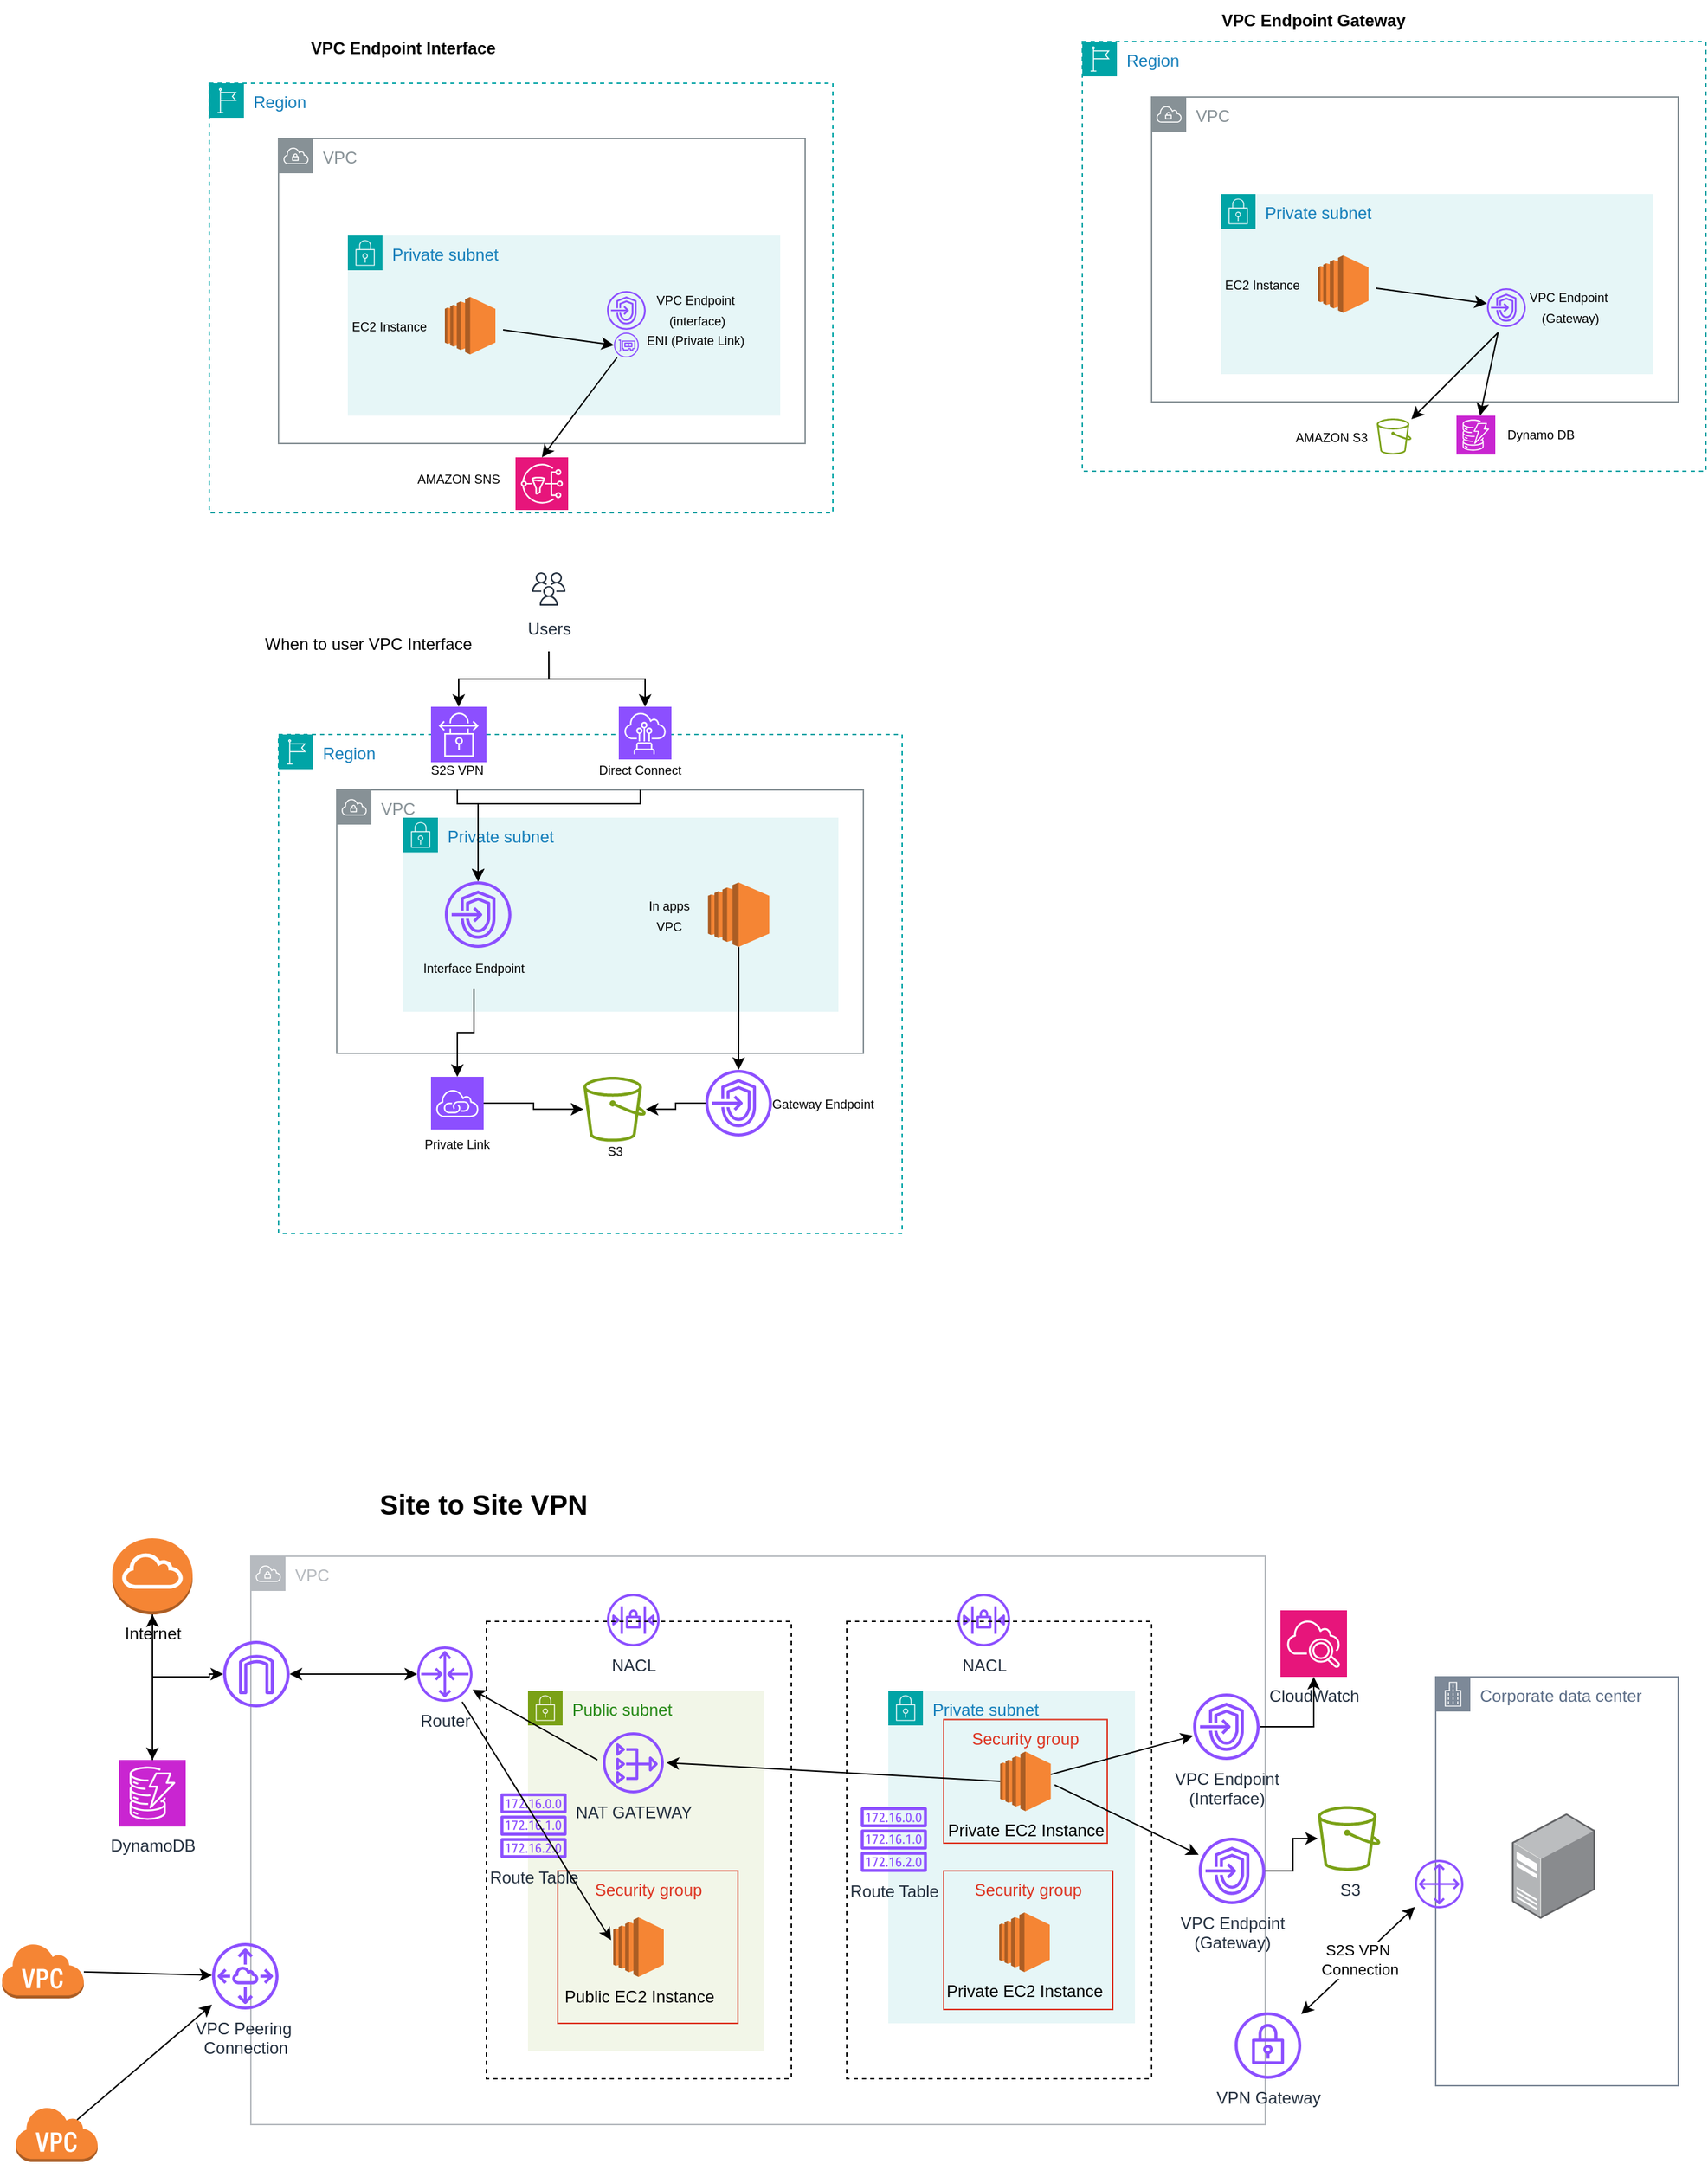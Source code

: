 <mxfile version="24.8.3">
  <diagram name="Page-1" id="_Bc4aUiWKUxn4jvhNkaS">
    <mxGraphModel dx="2585" dy="1045" grid="1" gridSize="10" guides="1" tooltips="1" connect="1" arrows="1" fold="1" page="1" pageScale="1" pageWidth="850" pageHeight="1100" math="0" shadow="0">
      <root>
        <mxCell id="0" />
        <mxCell id="1" parent="0" />
        <mxCell id="IFTInrkQbc1uJJ71i_6O-141" value="VPC" style="sketch=0;outlineConnect=0;gradientColor=none;html=1;whiteSpace=wrap;fontSize=12;fontStyle=0;shape=mxgraph.aws4.group;grIcon=mxgraph.aws4.group_vpc;strokeColor=#B6BABF;fillColor=none;verticalAlign=top;align=left;spacingLeft=30;fontColor=#B6BABF;dashed=0;" vertex="1" parent="1">
          <mxGeometry x="140" y="1163" width="732" height="410" as="geometry" />
        </mxCell>
        <mxCell id="IFTInrkQbc1uJJ71i_6O-1" value="VPC" style="sketch=0;outlineConnect=0;gradientColor=none;html=1;whiteSpace=wrap;fontSize=12;fontStyle=0;shape=mxgraph.aws4.group;grIcon=mxgraph.aws4.group_vpc;strokeColor=#879196;fillColor=none;verticalAlign=top;align=left;spacingLeft=30;fontColor=#879196;dashed=0;" vertex="1" parent="1">
          <mxGeometry x="160" y="140" width="380" height="220" as="geometry" />
        </mxCell>
        <mxCell id="IFTInrkQbc1uJJ71i_6O-2" value="Region" style="points=[[0,0],[0.25,0],[0.5,0],[0.75,0],[1,0],[1,0.25],[1,0.5],[1,0.75],[1,1],[0.75,1],[0.5,1],[0.25,1],[0,1],[0,0.75],[0,0.5],[0,0.25]];outlineConnect=0;gradientColor=none;html=1;whiteSpace=wrap;fontSize=12;fontStyle=0;container=1;pointerEvents=0;collapsible=0;recursiveResize=0;shape=mxgraph.aws4.group;grIcon=mxgraph.aws4.group_region;strokeColor=#00A4A6;fillColor=none;verticalAlign=top;align=left;spacingLeft=30;fontColor=#147EBA;dashed=1;" vertex="1" parent="1">
          <mxGeometry x="110" y="100" width="450" height="310" as="geometry" />
        </mxCell>
        <mxCell id="IFTInrkQbc1uJJ71i_6O-11" value="" style="sketch=0;points=[[0,0,0],[0.25,0,0],[0.5,0,0],[0.75,0,0],[1,0,0],[0,1,0],[0.25,1,0],[0.5,1,0],[0.75,1,0],[1,1,0],[0,0.25,0],[0,0.5,0],[0,0.75,0],[1,0.25,0],[1,0.5,0],[1,0.75,0]];outlineConnect=0;fontColor=#232F3E;fillColor=#E7157B;strokeColor=#ffffff;dashed=0;verticalLabelPosition=bottom;verticalAlign=top;align=center;html=1;fontSize=12;fontStyle=0;aspect=fixed;shape=mxgraph.aws4.resourceIcon;resIcon=mxgraph.aws4.sns;" vertex="1" parent="IFTInrkQbc1uJJ71i_6O-2">
          <mxGeometry x="221" y="270" width="38" height="38" as="geometry" />
        </mxCell>
        <mxCell id="IFTInrkQbc1uJJ71i_6O-15" value="&lt;font style=&quot;font-size: 9px;&quot;&gt;AMAZON SNS&lt;/font&gt;" style="text;html=1;align=center;verticalAlign=middle;whiteSpace=wrap;rounded=0;" vertex="1" parent="IFTInrkQbc1uJJ71i_6O-2">
          <mxGeometry x="139" y="270" width="82" height="30" as="geometry" />
        </mxCell>
        <mxCell id="IFTInrkQbc1uJJ71i_6O-4" value="Private subnet" style="points=[[0,0],[0.25,0],[0.5,0],[0.75,0],[1,0],[1,0.25],[1,0.5],[1,0.75],[1,1],[0.75,1],[0.5,1],[0.25,1],[0,1],[0,0.75],[0,0.5],[0,0.25]];outlineConnect=0;gradientColor=none;html=1;whiteSpace=wrap;fontSize=12;fontStyle=0;container=1;pointerEvents=0;collapsible=0;recursiveResize=0;shape=mxgraph.aws4.group;grIcon=mxgraph.aws4.group_security_group;grStroke=0;strokeColor=#00A4A6;fillColor=#E6F6F7;verticalAlign=top;align=left;spacingLeft=30;fontColor=#147EBA;dashed=0;" vertex="1" parent="1">
          <mxGeometry x="210" y="210" width="312" height="130" as="geometry" />
        </mxCell>
        <mxCell id="IFTInrkQbc1uJJ71i_6O-5" value="" style="outlineConnect=0;dashed=0;verticalLabelPosition=bottom;verticalAlign=top;align=center;html=1;shape=mxgraph.aws3.ec2;fillColor=#F58534;gradientColor=none;" vertex="1" parent="IFTInrkQbc1uJJ71i_6O-4">
          <mxGeometry x="70" y="44.25" width="36.5" height="41.5" as="geometry" />
        </mxCell>
        <mxCell id="IFTInrkQbc1uJJ71i_6O-8" value="&lt;font style=&quot;font-size: 9px;&quot;&gt;ENI (Private Link)&lt;/font&gt;" style="text;html=1;align=center;verticalAlign=middle;whiteSpace=wrap;rounded=0;" vertex="1" parent="IFTInrkQbc1uJJ71i_6O-4">
          <mxGeometry x="210" y="60" width="82" height="30" as="geometry" />
        </mxCell>
        <mxCell id="IFTInrkQbc1uJJ71i_6O-10" value="&lt;font style=&quot;font-size: 9px;&quot;&gt;EC2 Instance&lt;/font&gt;" style="text;html=1;align=center;verticalAlign=middle;whiteSpace=wrap;rounded=0;" vertex="1" parent="IFTInrkQbc1uJJ71i_6O-4">
          <mxGeometry x="-30" y="50" width="120" height="30" as="geometry" />
        </mxCell>
        <mxCell id="IFTInrkQbc1uJJ71i_6O-6" value="" style="sketch=0;outlineConnect=0;fontColor=#232F3E;gradientColor=none;fillColor=#8C4FFF;strokeColor=none;dashed=0;verticalLabelPosition=bottom;verticalAlign=top;align=center;html=1;fontSize=12;fontStyle=0;aspect=fixed;pointerEvents=1;shape=mxgraph.aws4.endpoints;" vertex="1" parent="1">
          <mxGeometry x="397" y="250" width="28" height="28" as="geometry" />
        </mxCell>
        <mxCell id="IFTInrkQbc1uJJ71i_6O-9" value="&lt;font style=&quot;font-size: 9px;&quot;&gt;VPC Endpoint&lt;/font&gt;&lt;div&gt;&lt;font style=&quot;font-size: 9px;&quot;&gt;&amp;nbsp;(interface)&lt;/font&gt;&lt;/div&gt;" style="text;html=1;align=center;verticalAlign=middle;whiteSpace=wrap;rounded=0;" vertex="1" parent="1">
          <mxGeometry x="425" y="248" width="72" height="30" as="geometry" />
        </mxCell>
        <mxCell id="IFTInrkQbc1uJJ71i_6O-12" value="" style="endArrow=classic;html=1;rounded=0;entryX=0.5;entryY=0;entryDx=0;entryDy=0;entryPerimeter=0;" edge="1" parent="1" source="IFTInrkQbc1uJJ71i_6O-7" target="IFTInrkQbc1uJJ71i_6O-11">
          <mxGeometry width="50" height="50" relative="1" as="geometry">
            <mxPoint x="350" y="310" as="sourcePoint" />
            <mxPoint x="400" y="260" as="targetPoint" />
          </mxGeometry>
        </mxCell>
        <mxCell id="IFTInrkQbc1uJJ71i_6O-14" value="" style="endArrow=classic;html=1;rounded=0;entryX=0;entryY=0.5;entryDx=0;entryDy=0;exitX=0;exitY=1;exitDx=0;exitDy=0;" edge="1" parent="1" target="IFTInrkQbc1uJJ71i_6O-7">
          <mxGeometry width="50" height="50" relative="1" as="geometry">
            <mxPoint x="322" y="278" as="sourcePoint" />
            <mxPoint x="420" y="293" as="targetPoint" />
          </mxGeometry>
        </mxCell>
        <mxCell id="IFTInrkQbc1uJJ71i_6O-7" value="" style="sketch=0;outlineConnect=0;fontColor=#232F3E;gradientColor=none;fillColor=#8C4FFF;strokeColor=none;dashed=0;verticalLabelPosition=bottom;verticalAlign=top;align=center;html=1;fontSize=12;fontStyle=0;aspect=fixed;pointerEvents=1;shape=mxgraph.aws4.elastic_network_interface;" vertex="1" parent="1">
          <mxGeometry x="402" y="280" width="18" height="18" as="geometry" />
        </mxCell>
        <mxCell id="IFTInrkQbc1uJJ71i_6O-16" value="VPC" style="sketch=0;outlineConnect=0;gradientColor=none;html=1;whiteSpace=wrap;fontSize=12;fontStyle=0;shape=mxgraph.aws4.group;grIcon=mxgraph.aws4.group_vpc;strokeColor=#879196;fillColor=none;verticalAlign=top;align=left;spacingLeft=30;fontColor=#879196;dashed=0;" vertex="1" parent="1">
          <mxGeometry x="790" y="110" width="380" height="220" as="geometry" />
        </mxCell>
        <mxCell id="IFTInrkQbc1uJJ71i_6O-17" value="Region" style="points=[[0,0],[0.25,0],[0.5,0],[0.75,0],[1,0],[1,0.25],[1,0.5],[1,0.75],[1,1],[0.75,1],[0.5,1],[0.25,1],[0,1],[0,0.75],[0,0.5],[0,0.25]];outlineConnect=0;gradientColor=none;html=1;whiteSpace=wrap;fontSize=12;fontStyle=0;container=1;pointerEvents=0;collapsible=0;recursiveResize=0;shape=mxgraph.aws4.group;grIcon=mxgraph.aws4.group_region;strokeColor=#00A4A6;fillColor=none;verticalAlign=top;align=left;spacingLeft=30;fontColor=#147EBA;dashed=1;" vertex="1" parent="1">
          <mxGeometry x="740" y="70" width="450" height="310" as="geometry" />
        </mxCell>
        <mxCell id="IFTInrkQbc1uJJ71i_6O-19" value="&lt;font style=&quot;font-size: 9px;&quot;&gt;AMAZON S3&lt;/font&gt;" style="text;html=1;align=center;verticalAlign=middle;whiteSpace=wrap;rounded=0;" vertex="1" parent="IFTInrkQbc1uJJ71i_6O-17">
          <mxGeometry x="139" y="270" width="82" height="30" as="geometry" />
        </mxCell>
        <mxCell id="IFTInrkQbc1uJJ71i_6O-31" value="" style="sketch=0;outlineConnect=0;fontColor=#232F3E;gradientColor=none;fillColor=#7AA116;strokeColor=none;dashed=0;verticalLabelPosition=bottom;verticalAlign=top;align=center;html=1;fontSize=12;fontStyle=0;aspect=fixed;pointerEvents=1;shape=mxgraph.aws4.bucket;" vertex="1" parent="IFTInrkQbc1uJJ71i_6O-17">
          <mxGeometry x="212.5" y="272" width="25" height="26" as="geometry" />
        </mxCell>
        <mxCell id="IFTInrkQbc1uJJ71i_6O-32" value="" style="sketch=0;points=[[0,0,0],[0.25,0,0],[0.5,0,0],[0.75,0,0],[1,0,0],[0,1,0],[0.25,1,0],[0.5,1,0],[0.75,1,0],[1,1,0],[0,0.25,0],[0,0.5,0],[0,0.75,0],[1,0.25,0],[1,0.5,0],[1,0.75,0]];outlineConnect=0;fontColor=#232F3E;fillColor=#C925D1;strokeColor=#ffffff;dashed=0;verticalLabelPosition=bottom;verticalAlign=top;align=center;html=1;fontSize=12;fontStyle=0;aspect=fixed;shape=mxgraph.aws4.resourceIcon;resIcon=mxgraph.aws4.dynamodb;" vertex="1" parent="IFTInrkQbc1uJJ71i_6O-17">
          <mxGeometry x="270" y="270" width="28" height="28" as="geometry" />
        </mxCell>
        <mxCell id="IFTInrkQbc1uJJ71i_6O-33" value="&lt;font style=&quot;font-size: 9px;&quot;&gt;Dynamo DB&lt;/font&gt;" style="text;html=1;align=center;verticalAlign=middle;whiteSpace=wrap;rounded=0;" vertex="1" parent="IFTInrkQbc1uJJ71i_6O-17">
          <mxGeometry x="290" y="268" width="82" height="30" as="geometry" />
        </mxCell>
        <mxCell id="IFTInrkQbc1uJJ71i_6O-20" value="Private subnet" style="points=[[0,0],[0.25,0],[0.5,0],[0.75,0],[1,0],[1,0.25],[1,0.5],[1,0.75],[1,1],[0.75,1],[0.5,1],[0.25,1],[0,1],[0,0.75],[0,0.5],[0,0.25]];outlineConnect=0;gradientColor=none;html=1;whiteSpace=wrap;fontSize=12;fontStyle=0;container=1;pointerEvents=0;collapsible=0;recursiveResize=0;shape=mxgraph.aws4.group;grIcon=mxgraph.aws4.group_security_group;grStroke=0;strokeColor=#00A4A6;fillColor=#E6F6F7;verticalAlign=top;align=left;spacingLeft=30;fontColor=#147EBA;dashed=0;" vertex="1" parent="1">
          <mxGeometry x="840" y="180" width="312" height="130" as="geometry" />
        </mxCell>
        <mxCell id="IFTInrkQbc1uJJ71i_6O-21" value="" style="outlineConnect=0;dashed=0;verticalLabelPosition=bottom;verticalAlign=top;align=center;html=1;shape=mxgraph.aws3.ec2;fillColor=#F58534;gradientColor=none;" vertex="1" parent="IFTInrkQbc1uJJ71i_6O-20">
          <mxGeometry x="70" y="44.25" width="36.5" height="41.5" as="geometry" />
        </mxCell>
        <mxCell id="IFTInrkQbc1uJJ71i_6O-23" value="&lt;font style=&quot;font-size: 9px;&quot;&gt;EC2 Instance&lt;/font&gt;" style="text;html=1;align=center;verticalAlign=middle;whiteSpace=wrap;rounded=0;" vertex="1" parent="IFTInrkQbc1uJJ71i_6O-20">
          <mxGeometry x="-30" y="50" width="120" height="30" as="geometry" />
        </mxCell>
        <mxCell id="IFTInrkQbc1uJJ71i_6O-24" value="" style="sketch=0;outlineConnect=0;fontColor=#232F3E;gradientColor=none;fillColor=#8C4FFF;strokeColor=none;dashed=0;verticalLabelPosition=bottom;verticalAlign=top;align=center;html=1;fontSize=12;fontStyle=0;aspect=fixed;pointerEvents=1;shape=mxgraph.aws4.endpoints;" vertex="1" parent="1">
          <mxGeometry x="1032" y="248" width="28" height="28" as="geometry" />
        </mxCell>
        <mxCell id="IFTInrkQbc1uJJ71i_6O-25" value="&lt;font style=&quot;font-size: 9px;&quot;&gt;VPC Endpoint&lt;/font&gt;&lt;div&gt;&lt;font style=&quot;font-size: 9px;&quot;&gt;&amp;nbsp;(Gateway)&lt;/font&gt;&lt;/div&gt;" style="text;html=1;align=center;verticalAlign=middle;whiteSpace=wrap;rounded=0;" vertex="1" parent="1">
          <mxGeometry x="1055" y="246" width="72" height="30" as="geometry" />
        </mxCell>
        <mxCell id="IFTInrkQbc1uJJ71i_6O-26" value="" style="endArrow=classic;html=1;rounded=0;" edge="1" parent="1" target="IFTInrkQbc1uJJ71i_6O-31">
          <mxGeometry width="50" height="50" relative="1" as="geometry">
            <mxPoint x="1040" y="280" as="sourcePoint" />
            <mxPoint x="980" y="340" as="targetPoint" />
          </mxGeometry>
        </mxCell>
        <mxCell id="IFTInrkQbc1uJJ71i_6O-27" value="" style="endArrow=classic;html=1;rounded=0;entryX=0;entryY=0.5;entryDx=0;entryDy=0;exitX=0;exitY=1;exitDx=0;exitDy=0;" edge="1" parent="1">
          <mxGeometry width="50" height="50" relative="1" as="geometry">
            <mxPoint x="952" y="248" as="sourcePoint" />
            <mxPoint x="1032.0" y="259" as="targetPoint" />
          </mxGeometry>
        </mxCell>
        <mxCell id="IFTInrkQbc1uJJ71i_6O-29" value="VPC Endpoint Interface" style="text;html=1;align=center;verticalAlign=middle;whiteSpace=wrap;rounded=0;fontStyle=1" vertex="1" parent="1">
          <mxGeometry x="130" y="60" width="240" height="30" as="geometry" />
        </mxCell>
        <mxCell id="IFTInrkQbc1uJJ71i_6O-30" value="VPC Endpoint Gateway" style="text;html=1;align=center;verticalAlign=middle;whiteSpace=wrap;rounded=0;fontStyle=1" vertex="1" parent="1">
          <mxGeometry x="787" y="40" width="240" height="30" as="geometry" />
        </mxCell>
        <mxCell id="IFTInrkQbc1uJJ71i_6O-34" value="" style="endArrow=classic;html=1;rounded=0;" edge="1" parent="1" target="IFTInrkQbc1uJJ71i_6O-32">
          <mxGeometry width="50" height="50" relative="1" as="geometry">
            <mxPoint x="1040" y="280" as="sourcePoint" />
            <mxPoint x="990" y="350" as="targetPoint" />
          </mxGeometry>
        </mxCell>
        <mxCell id="IFTInrkQbc1uJJ71i_6O-36" value="VPC" style="sketch=0;outlineConnect=0;gradientColor=none;html=1;whiteSpace=wrap;fontSize=12;fontStyle=0;shape=mxgraph.aws4.group;grIcon=mxgraph.aws4.group_vpc;strokeColor=#879196;fillColor=none;verticalAlign=top;align=left;spacingLeft=30;fontColor=#879196;dashed=0;" vertex="1" parent="1">
          <mxGeometry x="202" y="610" width="380" height="190" as="geometry" />
        </mxCell>
        <mxCell id="IFTInrkQbc1uJJ71i_6O-41" value="Private subnet" style="points=[[0,0],[0.25,0],[0.5,0],[0.75,0],[1,0],[1,0.25],[1,0.5],[1,0.75],[1,1],[0.75,1],[0.5,1],[0.25,1],[0,1],[0,0.75],[0,0.5],[0,0.25]];outlineConnect=0;gradientColor=none;html=1;whiteSpace=wrap;fontSize=12;fontStyle=0;container=1;pointerEvents=0;collapsible=0;recursiveResize=0;shape=mxgraph.aws4.group;grIcon=mxgraph.aws4.group_security_group;grStroke=0;strokeColor=#00A4A6;fillColor=#E6F6F7;verticalAlign=top;align=left;spacingLeft=30;fontColor=#147EBA;dashed=0;" vertex="1" parent="1">
          <mxGeometry x="250" y="630" width="314" height="140" as="geometry" />
        </mxCell>
        <mxCell id="IFTInrkQbc1uJJ71i_6O-62" value="Region" style="points=[[0,0],[0.25,0],[0.5,0],[0.75,0],[1,0],[1,0.25],[1,0.5],[1,0.75],[1,1],[0.75,1],[0.5,1],[0.25,1],[0,1],[0,0.75],[0,0.5],[0,0.25]];outlineConnect=0;gradientColor=none;html=1;whiteSpace=wrap;fontSize=12;fontStyle=0;container=1;pointerEvents=0;collapsible=0;recursiveResize=0;shape=mxgraph.aws4.group;grIcon=mxgraph.aws4.group_region;strokeColor=#00A4A6;fillColor=none;verticalAlign=top;align=left;spacingLeft=30;fontColor=#147EBA;dashed=1;" vertex="1" parent="1">
          <mxGeometry x="160" y="570" width="450" height="360" as="geometry" />
        </mxCell>
        <mxCell id="IFTInrkQbc1uJJ71i_6O-77" style="edgeStyle=orthogonalEdgeStyle;rounded=0;orthogonalLoop=1;jettySize=auto;html=1;" edge="1" parent="IFTInrkQbc1uJJ71i_6O-62" source="IFTInrkQbc1uJJ71i_6O-71" target="IFTInrkQbc1uJJ71i_6O-73">
          <mxGeometry relative="1" as="geometry" />
        </mxCell>
        <mxCell id="IFTInrkQbc1uJJ71i_6O-71" value="" style="outlineConnect=0;dashed=0;verticalLabelPosition=bottom;verticalAlign=top;align=center;html=1;shape=mxgraph.aws3.ec2;fillColor=#F58534;gradientColor=none;" vertex="1" parent="IFTInrkQbc1uJJ71i_6O-62">
          <mxGeometry x="309.88" y="106.75" width="44.25" height="46.5" as="geometry" />
        </mxCell>
        <mxCell id="IFTInrkQbc1uJJ71i_6O-81" style="edgeStyle=orthogonalEdgeStyle;rounded=0;orthogonalLoop=1;jettySize=auto;html=1;" edge="1" parent="IFTInrkQbc1uJJ71i_6O-62" source="IFTInrkQbc1uJJ71i_6O-73" target="IFTInrkQbc1uJJ71i_6O-79">
          <mxGeometry relative="1" as="geometry" />
        </mxCell>
        <mxCell id="IFTInrkQbc1uJJ71i_6O-73" value="" style="sketch=0;outlineConnect=0;fontColor=#232F3E;gradientColor=none;fillColor=#8C4FFF;strokeColor=none;dashed=0;verticalLabelPosition=bottom;verticalAlign=top;align=center;html=1;fontSize=12;fontStyle=0;aspect=fixed;pointerEvents=1;shape=mxgraph.aws4.endpoints;" vertex="1" parent="IFTInrkQbc1uJJ71i_6O-62">
          <mxGeometry x="308" y="242" width="48" height="48" as="geometry" />
        </mxCell>
        <mxCell id="IFTInrkQbc1uJJ71i_6O-74" value="&lt;font style=&quot;font-size: 9px;&quot;&gt;Gateway Endpoint&lt;/font&gt;" style="text;html=1;align=center;verticalAlign=middle;whiteSpace=wrap;rounded=0;" vertex="1" parent="IFTInrkQbc1uJJ71i_6O-62">
          <mxGeometry x="352.25" y="251" width="82" height="30" as="geometry" />
        </mxCell>
        <mxCell id="IFTInrkQbc1uJJ71i_6O-75" value="&lt;font style=&quot;font-size: 9px;&quot;&gt;Interface Endpoint&lt;/font&gt;" style="text;html=1;align=center;verticalAlign=middle;whiteSpace=wrap;rounded=0;" vertex="1" parent="IFTInrkQbc1uJJ71i_6O-62">
          <mxGeometry x="100" y="153.25" width="82" height="30" as="geometry" />
        </mxCell>
        <mxCell id="IFTInrkQbc1uJJ71i_6O-76" value="&lt;font style=&quot;font-size: 9px;&quot;&gt;In apps VPC&lt;/font&gt;" style="text;html=1;align=center;verticalAlign=middle;whiteSpace=wrap;rounded=0;" vertex="1" parent="IFTInrkQbc1uJJ71i_6O-62">
          <mxGeometry x="256" y="115" width="52" height="30" as="geometry" />
        </mxCell>
        <mxCell id="IFTInrkQbc1uJJ71i_6O-83" style="edgeStyle=orthogonalEdgeStyle;rounded=0;orthogonalLoop=1;jettySize=auto;html=1;" edge="1" parent="IFTInrkQbc1uJJ71i_6O-62" source="IFTInrkQbc1uJJ71i_6O-78" target="IFTInrkQbc1uJJ71i_6O-79">
          <mxGeometry relative="1" as="geometry" />
        </mxCell>
        <mxCell id="IFTInrkQbc1uJJ71i_6O-78" value="" style="sketch=0;points=[[0,0,0],[0.25,0,0],[0.5,0,0],[0.75,0,0],[1,0,0],[0,1,0],[0.25,1,0],[0.5,1,0],[0.75,1,0],[1,1,0],[0,0.25,0],[0,0.5,0],[0,0.75,0],[1,0.25,0],[1,0.5,0],[1,0.75,0]];outlineConnect=0;fontColor=#232F3E;fillColor=#8C4FFF;strokeColor=#ffffff;dashed=0;verticalLabelPosition=bottom;verticalAlign=top;align=center;html=1;fontSize=12;fontStyle=0;aspect=fixed;shape=mxgraph.aws4.resourceIcon;resIcon=mxgraph.aws4.vpc_privatelink;" vertex="1" parent="IFTInrkQbc1uJJ71i_6O-62">
          <mxGeometry x="110" y="247" width="38" height="38" as="geometry" />
        </mxCell>
        <mxCell id="IFTInrkQbc1uJJ71i_6O-37" value="&lt;font style=&quot;font-size: 9px;&quot;&gt;Private Link&lt;/font&gt;" style="text;html=1;align=center;verticalAlign=middle;whiteSpace=wrap;rounded=0;" vertex="1" parent="IFTInrkQbc1uJJ71i_6O-62">
          <mxGeometry x="88" y="280" width="82" height="30" as="geometry" />
        </mxCell>
        <mxCell id="IFTInrkQbc1uJJ71i_6O-79" value="" style="sketch=0;outlineConnect=0;fontColor=#232F3E;gradientColor=none;fillColor=#7AA116;strokeColor=none;dashed=0;verticalLabelPosition=bottom;verticalAlign=top;align=center;html=1;fontSize=12;fontStyle=0;aspect=fixed;pointerEvents=1;shape=mxgraph.aws4.bucket;" vertex="1" parent="IFTInrkQbc1uJJ71i_6O-62">
          <mxGeometry x="220" y="247.0" width="45" height="46.8" as="geometry" />
        </mxCell>
        <mxCell id="IFTInrkQbc1uJJ71i_6O-80" value="&lt;font style=&quot;font-size: 9px;&quot;&gt;S3&lt;/font&gt;" style="text;html=1;align=center;verticalAlign=middle;whiteSpace=wrap;rounded=0;" vertex="1" parent="IFTInrkQbc1uJJ71i_6O-62">
          <mxGeometry x="201.5" y="285" width="82" height="30" as="geometry" />
        </mxCell>
        <mxCell id="IFTInrkQbc1uJJ71i_6O-82" style="edgeStyle=orthogonalEdgeStyle;rounded=0;orthogonalLoop=1;jettySize=auto;html=1;entryX=0.5;entryY=0;entryDx=0;entryDy=0;entryPerimeter=0;" edge="1" parent="IFTInrkQbc1uJJ71i_6O-62" source="IFTInrkQbc1uJJ71i_6O-75" target="IFTInrkQbc1uJJ71i_6O-78">
          <mxGeometry relative="1" as="geometry" />
        </mxCell>
        <mxCell id="IFTInrkQbc1uJJ71i_6O-85" value="" style="sketch=0;points=[[0,0,0],[0.25,0,0],[0.5,0,0],[0.75,0,0],[1,0,0],[0,1,0],[0.25,1,0],[0.5,1,0],[0.75,1,0],[1,1,0],[0,0.25,0],[0,0.5,0],[0,0.75,0],[1,0.25,0],[1,0.5,0],[1,0.75,0]];outlineConnect=0;fontColor=#232F3E;fillColor=#8C4FFF;strokeColor=#ffffff;dashed=0;verticalLabelPosition=bottom;verticalAlign=top;align=center;html=1;fontSize=12;fontStyle=0;aspect=fixed;shape=mxgraph.aws4.resourceIcon;resIcon=mxgraph.aws4.direct_connect;" vertex="1" parent="IFTInrkQbc1uJJ71i_6O-62">
          <mxGeometry x="245.5" y="-20" width="38" height="38" as="geometry" />
        </mxCell>
        <mxCell id="IFTInrkQbc1uJJ71i_6O-86" value="&lt;font style=&quot;font-size: 9px;&quot;&gt;S2S VPN&lt;/font&gt;" style="text;html=1;align=center;verticalAlign=middle;whiteSpace=wrap;rounded=0;" vertex="1" parent="IFTInrkQbc1uJJ71i_6O-62">
          <mxGeometry x="88" y="10" width="82" height="30" as="geometry" />
        </mxCell>
        <mxCell id="IFTInrkQbc1uJJ71i_6O-87" value="&lt;font style=&quot;font-size: 9px;&quot;&gt;Direct Connect&lt;/font&gt;" style="text;html=1;align=center;verticalAlign=middle;whiteSpace=wrap;rounded=0;" vertex="1" parent="IFTInrkQbc1uJJ71i_6O-62">
          <mxGeometry x="220" y="10" width="82" height="30" as="geometry" />
        </mxCell>
        <mxCell id="IFTInrkQbc1uJJ71i_6O-72" value="" style="sketch=0;outlineConnect=0;fontColor=#232F3E;gradientColor=none;fillColor=#8C4FFF;strokeColor=none;dashed=0;verticalLabelPosition=bottom;verticalAlign=top;align=center;html=1;fontSize=12;fontStyle=0;aspect=fixed;pointerEvents=1;shape=mxgraph.aws4.endpoints;" vertex="1" parent="1">
          <mxGeometry x="280" y="676" width="48" height="48" as="geometry" />
        </mxCell>
        <mxCell id="IFTInrkQbc1uJJ71i_6O-84" value="" style="sketch=0;points=[[0,0,0],[0.25,0,0],[0.5,0,0],[0.75,0,0],[1,0,0],[0,1,0],[0.25,1,0],[0.5,1,0],[0.75,1,0],[1,1,0],[0,0.25,0],[0,0.5,0],[0,0.75,0],[1,0.25,0],[1,0.5,0],[1,0.75,0]];outlineConnect=0;fontColor=#232F3E;fillColor=#8C4FFF;strokeColor=#ffffff;dashed=0;verticalLabelPosition=bottom;verticalAlign=top;align=center;html=1;fontSize=12;fontStyle=0;aspect=fixed;shape=mxgraph.aws4.resourceIcon;resIcon=mxgraph.aws4.site_to_site_vpn;" vertex="1" parent="1">
          <mxGeometry x="270" y="550" width="40" height="40" as="geometry" />
        </mxCell>
        <mxCell id="IFTInrkQbc1uJJ71i_6O-89" style="edgeStyle=orthogonalEdgeStyle;rounded=0;orthogonalLoop=1;jettySize=auto;html=1;" edge="1" parent="1" source="IFTInrkQbc1uJJ71i_6O-87" target="IFTInrkQbc1uJJ71i_6O-72">
          <mxGeometry relative="1" as="geometry">
            <Array as="points">
              <mxPoint x="421" y="620" />
              <mxPoint x="304" y="620" />
            </Array>
          </mxGeometry>
        </mxCell>
        <mxCell id="IFTInrkQbc1uJJ71i_6O-91" style="edgeStyle=orthogonalEdgeStyle;rounded=0;orthogonalLoop=1;jettySize=auto;html=1;" edge="1" parent="1" source="IFTInrkQbc1uJJ71i_6O-86" target="IFTInrkQbc1uJJ71i_6O-72">
          <mxGeometry relative="1" as="geometry">
            <Array as="points">
              <mxPoint x="289" y="620" />
              <mxPoint x="304" y="620" />
            </Array>
          </mxGeometry>
        </mxCell>
        <mxCell id="IFTInrkQbc1uJJ71i_6O-92" value="Users" style="sketch=0;outlineConnect=0;fontColor=#232F3E;gradientColor=none;strokeColor=#232F3E;fillColor=#ffffff;dashed=0;verticalLabelPosition=bottom;verticalAlign=top;align=center;html=1;fontSize=12;fontStyle=0;aspect=fixed;shape=mxgraph.aws4.resourceIcon;resIcon=mxgraph.aws4.users;" vertex="1" parent="1">
          <mxGeometry x="340" y="450" width="30" height="30" as="geometry" />
        </mxCell>
        <mxCell id="IFTInrkQbc1uJJ71i_6O-93" style="edgeStyle=orthogonalEdgeStyle;rounded=0;orthogonalLoop=1;jettySize=auto;html=1;entryX=0.5;entryY=0;entryDx=0;entryDy=0;entryPerimeter=0;" edge="1" parent="1" target="IFTInrkQbc1uJJ71i_6O-84">
          <mxGeometry relative="1" as="geometry">
            <mxPoint x="355.059" y="510" as="sourcePoint" />
            <Array as="points">
              <mxPoint x="355" y="530" />
              <mxPoint x="290" y="530" />
            </Array>
          </mxGeometry>
        </mxCell>
        <mxCell id="IFTInrkQbc1uJJ71i_6O-94" style="edgeStyle=orthogonalEdgeStyle;rounded=0;orthogonalLoop=1;jettySize=auto;html=1;entryX=0.5;entryY=0;entryDx=0;entryDy=0;entryPerimeter=0;" edge="1" parent="1" target="IFTInrkQbc1uJJ71i_6O-85">
          <mxGeometry relative="1" as="geometry">
            <mxPoint x="355.059" y="510" as="sourcePoint" />
            <Array as="points">
              <mxPoint x="355" y="530" />
              <mxPoint x="424" y="530" />
            </Array>
          </mxGeometry>
        </mxCell>
        <mxCell id="IFTInrkQbc1uJJ71i_6O-95" value="When to user VPC Interface" style="text;html=1;align=center;verticalAlign=middle;whiteSpace=wrap;rounded=0;" vertex="1" parent="1">
          <mxGeometry x="110" y="490" width="230" height="30" as="geometry" />
        </mxCell>
        <mxCell id="IFTInrkQbc1uJJ71i_6O-109" value="&lt;font style=&quot;font-size: 20px;&quot;&gt;Site to Site VPN&lt;/font&gt;" style="text;html=1;align=center;verticalAlign=middle;whiteSpace=wrap;rounded=0;fontStyle=1" vertex="1" parent="1">
          <mxGeometry x="188" y="1110" width="240" height="30" as="geometry" />
        </mxCell>
        <mxCell id="IFTInrkQbc1uJJ71i_6O-116" value="Router" style="sketch=0;outlineConnect=0;fontColor=#232F3E;gradientColor=none;fillColor=#8C4FFF;strokeColor=none;dashed=0;verticalLabelPosition=bottom;verticalAlign=top;align=center;html=1;fontSize=12;fontStyle=0;aspect=fixed;pointerEvents=1;shape=mxgraph.aws4.router;" vertex="1" parent="1">
          <mxGeometry x="260" y="1228" width="40" height="40" as="geometry" />
        </mxCell>
        <mxCell id="IFTInrkQbc1uJJ71i_6O-117" value="NACL" style="sketch=0;outlineConnect=0;fontColor=#232F3E;gradientColor=none;fillColor=#8C4FFF;strokeColor=none;dashed=0;verticalLabelPosition=bottom;verticalAlign=top;align=center;html=1;fontSize=12;fontStyle=0;aspect=fixed;pointerEvents=1;shape=mxgraph.aws4.network_access_control_list;" vertex="1" parent="1">
          <mxGeometry x="397" y="1190" width="38" height="38" as="geometry" />
        </mxCell>
        <mxCell id="IFTInrkQbc1uJJ71i_6O-118" value="NACL" style="sketch=0;outlineConnect=0;fontColor=#232F3E;gradientColor=none;fillColor=#8C4FFF;strokeColor=none;dashed=0;verticalLabelPosition=bottom;verticalAlign=top;align=center;html=1;fontSize=12;fontStyle=0;aspect=fixed;pointerEvents=1;shape=mxgraph.aws4.network_access_control_list;" vertex="1" parent="1">
          <mxGeometry x="650" y="1190" width="38" height="38" as="geometry" />
        </mxCell>
        <mxCell id="IFTInrkQbc1uJJ71i_6O-119" value="Public subnet" style="points=[[0,0],[0.25,0],[0.5,0],[0.75,0],[1,0],[1,0.25],[1,0.5],[1,0.75],[1,1],[0.75,1],[0.5,1],[0.25,1],[0,1],[0,0.75],[0,0.5],[0,0.25]];outlineConnect=0;gradientColor=none;html=1;whiteSpace=wrap;fontSize=12;fontStyle=0;container=1;pointerEvents=0;collapsible=0;recursiveResize=0;shape=mxgraph.aws4.group;grIcon=mxgraph.aws4.group_security_group;grStroke=0;strokeColor=#7AA116;fillColor=#F2F6E8;verticalAlign=top;align=left;spacingLeft=30;fontColor=#248814;dashed=0;" vertex="1" parent="1">
          <mxGeometry x="340" y="1260" width="170" height="260" as="geometry" />
        </mxCell>
        <mxCell id="IFTInrkQbc1uJJ71i_6O-113" value="Security group" style="fillColor=none;strokeColor=#DD3522;verticalAlign=top;fontStyle=0;fontColor=#DD3522;whiteSpace=wrap;html=1;" vertex="1" parent="IFTInrkQbc1uJJ71i_6O-119">
          <mxGeometry x="21.5" y="130" width="130" height="110" as="geometry" />
        </mxCell>
        <mxCell id="IFTInrkQbc1uJJ71i_6O-114" value="Public EC2 Instance" style="outlineConnect=0;dashed=0;verticalLabelPosition=bottom;verticalAlign=top;align=center;html=1;shape=mxgraph.aws3.ec2;fillColor=#F58534;gradientColor=none;" vertex="1" parent="IFTInrkQbc1uJJ71i_6O-119">
          <mxGeometry x="61.5" y="163.5" width="36.5" height="43" as="geometry" />
        </mxCell>
        <mxCell id="IFTInrkQbc1uJJ71i_6O-115" value="NAT GATEWAY" style="sketch=0;outlineConnect=0;fontColor=#232F3E;gradientColor=none;fillColor=#8C4FFF;strokeColor=none;dashed=0;verticalLabelPosition=bottom;verticalAlign=top;align=center;html=1;fontSize=12;fontStyle=0;aspect=fixed;pointerEvents=1;shape=mxgraph.aws4.nat_gateway;" vertex="1" parent="IFTInrkQbc1uJJ71i_6O-119">
          <mxGeometry x="54" y="30" width="44" height="44" as="geometry" />
        </mxCell>
        <mxCell id="IFTInrkQbc1uJJ71i_6O-121" value="Route Table" style="sketch=0;outlineConnect=0;fontColor=#232F3E;gradientColor=none;fillColor=#8C4FFF;strokeColor=none;dashed=0;verticalLabelPosition=bottom;verticalAlign=top;align=center;html=1;fontSize=12;fontStyle=0;aspect=fixed;pointerEvents=1;shape=mxgraph.aws4.route_table;" vertex="1" parent="IFTInrkQbc1uJJ71i_6O-119">
          <mxGeometry x="-20" y="74" width="48" height="46.77" as="geometry" />
        </mxCell>
        <mxCell id="IFTInrkQbc1uJJ71i_6O-126" value="" style="rounded=0;whiteSpace=wrap;html=1;dashed=1;fillColor=none;" vertex="1" parent="1">
          <mxGeometry x="570" y="1210" width="220" height="330" as="geometry" />
        </mxCell>
        <mxCell id="IFTInrkQbc1uJJ71i_6O-127" value="Private subnet" style="points=[[0,0],[0.25,0],[0.5,0],[0.75,0],[1,0],[1,0.25],[1,0.5],[1,0.75],[1,1],[0.75,1],[0.5,1],[0.25,1],[0,1],[0,0.75],[0,0.5],[0,0.25]];outlineConnect=0;gradientColor=none;html=1;whiteSpace=wrap;fontSize=12;fontStyle=0;container=1;pointerEvents=0;collapsible=0;recursiveResize=0;shape=mxgraph.aws4.group;grIcon=mxgraph.aws4.group_security_group;grStroke=0;strokeColor=#00A4A6;fillColor=#E6F6F7;verticalAlign=top;align=left;spacingLeft=30;fontColor=#147EBA;dashed=0;" vertex="1" parent="1">
          <mxGeometry x="600" y="1260" width="178" height="240" as="geometry" />
        </mxCell>
        <mxCell id="IFTInrkQbc1uJJ71i_6O-131" value="Security group" style="fillColor=none;strokeColor=#DD3522;verticalAlign=top;fontStyle=0;fontColor=#DD3522;whiteSpace=wrap;html=1;" vertex="1" parent="IFTInrkQbc1uJJ71i_6O-127">
          <mxGeometry x="40" y="20.77" width="118" height="89.23" as="geometry" />
        </mxCell>
        <mxCell id="IFTInrkQbc1uJJ71i_6O-133" value="Private EC2 Instance" style="outlineConnect=0;dashed=0;verticalLabelPosition=bottom;verticalAlign=top;align=center;html=1;shape=mxgraph.aws3.ec2;fillColor=#F58534;gradientColor=none;" vertex="1" parent="IFTInrkQbc1uJJ71i_6O-127">
          <mxGeometry x="80.75" y="43.88" width="36.5" height="43" as="geometry" />
        </mxCell>
        <mxCell id="IFTInrkQbc1uJJ71i_6O-165" value="" style="endArrow=classic;html=1;rounded=0;" edge="1" parent="IFTInrkQbc1uJJ71i_6O-127" target="IFTInrkQbc1uJJ71i_6O-134">
          <mxGeometry width="50" height="50" relative="1" as="geometry">
            <mxPoint x="120" y="68" as="sourcePoint" />
            <mxPoint x="228" y="240" as="targetPoint" />
          </mxGeometry>
        </mxCell>
        <mxCell id="IFTInrkQbc1uJJ71i_6O-128" value="" style="rounded=0;whiteSpace=wrap;html=1;dashed=1;fillColor=none;" vertex="1" parent="1">
          <mxGeometry x="310" y="1210" width="220" height="330" as="geometry" />
        </mxCell>
        <mxCell id="IFTInrkQbc1uJJ71i_6O-129" value="Route Table" style="sketch=0;outlineConnect=0;fontColor=#232F3E;gradientColor=none;fillColor=#8C4FFF;strokeColor=none;dashed=0;verticalLabelPosition=bottom;verticalAlign=top;align=center;html=1;fontSize=12;fontStyle=0;aspect=fixed;pointerEvents=1;shape=mxgraph.aws4.route_table;" vertex="1" parent="1">
          <mxGeometry x="580" y="1344" width="48" height="46.77" as="geometry" />
        </mxCell>
        <mxCell id="IFTInrkQbc1uJJ71i_6O-130" value="Security group" style="fillColor=none;strokeColor=#DD3522;verticalAlign=top;fontStyle=0;fontColor=#DD3522;whiteSpace=wrap;html=1;" vertex="1" parent="1">
          <mxGeometry x="640" y="1390" width="122" height="100" as="geometry" />
        </mxCell>
        <mxCell id="IFTInrkQbc1uJJ71i_6O-132" value="Private EC2 Instance" style="outlineConnect=0;dashed=0;verticalLabelPosition=bottom;verticalAlign=top;align=center;html=1;shape=mxgraph.aws3.ec2;fillColor=#F58534;gradientColor=none;" vertex="1" parent="1">
          <mxGeometry x="680" y="1420" width="36.5" height="43" as="geometry" />
        </mxCell>
        <mxCell id="IFTInrkQbc1uJJ71i_6O-162" style="edgeStyle=orthogonalEdgeStyle;rounded=0;orthogonalLoop=1;jettySize=auto;html=1;" edge="1" parent="1" source="IFTInrkQbc1uJJ71i_6O-134" target="IFTInrkQbc1uJJ71i_6O-161">
          <mxGeometry relative="1" as="geometry" />
        </mxCell>
        <mxCell id="IFTInrkQbc1uJJ71i_6O-134" value="VPC Endpoint&lt;div&gt;(Gateway)&lt;/div&gt;" style="sketch=0;outlineConnect=0;fontColor=#232F3E;gradientColor=none;fillColor=#8C4FFF;strokeColor=none;dashed=0;verticalLabelPosition=bottom;verticalAlign=top;align=center;html=1;fontSize=12;fontStyle=0;aspect=fixed;pointerEvents=1;shape=mxgraph.aws4.endpoints;" vertex="1" parent="1">
          <mxGeometry x="824" y="1366" width="48" height="48" as="geometry" />
        </mxCell>
        <mxCell id="IFTInrkQbc1uJJ71i_6O-137" value="Corporate data center" style="points=[[0,0],[0.25,0],[0.5,0],[0.75,0],[1,0],[1,0.25],[1,0.5],[1,0.75],[1,1],[0.75,1],[0.5,1],[0.25,1],[0,1],[0,0.75],[0,0.5],[0,0.25]];outlineConnect=0;gradientColor=none;html=1;whiteSpace=wrap;fontSize=12;fontStyle=0;container=1;pointerEvents=0;collapsible=0;recursiveResize=0;shape=mxgraph.aws4.group;grIcon=mxgraph.aws4.group_corporate_data_center;strokeColor=#7D8998;fillColor=none;verticalAlign=top;align=left;spacingLeft=30;fontColor=#5A6C86;dashed=0;" vertex="1" parent="1">
          <mxGeometry x="995" y="1250" width="175" height="295" as="geometry" />
        </mxCell>
        <mxCell id="IFTInrkQbc1uJJ71i_6O-138" value="" style="image;points=[];aspect=fixed;html=1;align=center;shadow=0;dashed=0;image=img/lib/allied_telesis/computer_and_terminals/Server_Desktop.svg;" vertex="1" parent="IFTInrkQbc1uJJ71i_6O-137">
          <mxGeometry x="55" y="98.44" width="60" height="76.06" as="geometry" />
        </mxCell>
        <mxCell id="IFTInrkQbc1uJJ71i_6O-139" value="" style="sketch=0;outlineConnect=0;fontColor=#232F3E;gradientColor=none;fillColor=#8C4FFF;strokeColor=none;dashed=0;verticalLabelPosition=bottom;verticalAlign=top;align=center;html=1;fontSize=12;fontStyle=0;aspect=fixed;pointerEvents=1;shape=mxgraph.aws4.customer_gateway;" vertex="1" parent="1">
          <mxGeometry x="980" y="1382" width="35" height="35" as="geometry" />
        </mxCell>
        <mxCell id="IFTInrkQbc1uJJ71i_6O-140" value="VPN Gateway" style="sketch=0;outlineConnect=0;fontColor=#232F3E;gradientColor=none;fillColor=#8C4FFF;strokeColor=none;dashed=0;verticalLabelPosition=bottom;verticalAlign=top;align=center;html=1;fontSize=12;fontStyle=0;aspect=fixed;pointerEvents=1;shape=mxgraph.aws4.vpn_gateway;" vertex="1" parent="1">
          <mxGeometry x="850" y="1492" width="48" height="48" as="geometry" />
        </mxCell>
        <mxCell id="IFTInrkQbc1uJJ71i_6O-142" value="" style="endArrow=classic;startArrow=classic;html=1;rounded=0;" edge="1" parent="1" source="IFTInrkQbc1uJJ71i_6O-140" target="IFTInrkQbc1uJJ71i_6O-139">
          <mxGeometry width="50" height="50" relative="1" as="geometry">
            <mxPoint x="930" y="1472.5" as="sourcePoint" />
            <mxPoint x="980" y="1422.5" as="targetPoint" />
          </mxGeometry>
        </mxCell>
        <mxCell id="IFTInrkQbc1uJJ71i_6O-143" value="S2S VPN&amp;nbsp;&lt;div&gt;Connection&lt;/div&gt;" style="edgeLabel;html=1;align=center;verticalAlign=middle;resizable=0;points=[];" vertex="1" connectable="0" parent="IFTInrkQbc1uJJ71i_6O-142">
          <mxGeometry x="0.025" relative="1" as="geometry">
            <mxPoint as="offset" />
          </mxGeometry>
        </mxCell>
        <mxCell id="IFTInrkQbc1uJJ71i_6O-144" value="" style="sketch=0;outlineConnect=0;fontColor=#232F3E;gradientColor=none;fillColor=#8C4FFF;strokeColor=none;dashed=0;verticalLabelPosition=bottom;verticalAlign=top;align=center;html=1;fontSize=12;fontStyle=0;aspect=fixed;pointerEvents=1;shape=mxgraph.aws4.internet_gateway;" vertex="1" parent="1">
          <mxGeometry x="120" y="1224" width="48" height="48" as="geometry" />
        </mxCell>
        <mxCell id="IFTInrkQbc1uJJ71i_6O-146" value="" style="endArrow=classic;startArrow=classic;html=1;rounded=0;" edge="1" parent="1" source="IFTInrkQbc1uJJ71i_6O-144" target="IFTInrkQbc1uJJ71i_6O-116">
          <mxGeometry width="50" height="50" relative="1" as="geometry">
            <mxPoint x="410" y="1440" as="sourcePoint" />
            <mxPoint x="460" y="1390" as="targetPoint" />
          </mxGeometry>
        </mxCell>
        <mxCell id="IFTInrkQbc1uJJ71i_6O-147" value="DynamoDB&lt;div&gt;&lt;br&gt;&lt;/div&gt;" style="sketch=0;points=[[0,0,0],[0.25,0,0],[0.5,0,0],[0.75,0,0],[1,0,0],[0,1,0],[0.25,1,0],[0.5,1,0],[0.75,1,0],[1,1,0],[0,0.25,0],[0,0.5,0],[0,0.75,0],[1,0.25,0],[1,0.5,0],[1,0.75,0]];outlineConnect=0;fontColor=#232F3E;fillColor=#C925D1;strokeColor=#ffffff;dashed=0;verticalLabelPosition=bottom;verticalAlign=top;align=center;html=1;fontSize=12;fontStyle=0;aspect=fixed;shape=mxgraph.aws4.resourceIcon;resIcon=mxgraph.aws4.dynamodb;" vertex="1" parent="1">
          <mxGeometry x="45" y="1310" width="48" height="48" as="geometry" />
        </mxCell>
        <mxCell id="IFTInrkQbc1uJJ71i_6O-149" style="edgeStyle=orthogonalEdgeStyle;rounded=0;orthogonalLoop=1;jettySize=auto;html=1;" edge="1" parent="1" source="IFTInrkQbc1uJJ71i_6O-148" target="IFTInrkQbc1uJJ71i_6O-144">
          <mxGeometry relative="1" as="geometry">
            <mxPoint x="110" y="1250" as="targetPoint" />
            <Array as="points">
              <mxPoint x="69" y="1250" />
              <mxPoint x="110" y="1250" />
              <mxPoint x="110" y="1248" />
            </Array>
          </mxGeometry>
        </mxCell>
        <mxCell id="IFTInrkQbc1uJJ71i_6O-148" value="Internet" style="outlineConnect=0;dashed=0;verticalLabelPosition=bottom;verticalAlign=top;align=center;html=1;shape=mxgraph.aws3.internet_gateway;fillColor=#F58534;gradientColor=none;" vertex="1" parent="1">
          <mxGeometry x="40" y="1150" width="58" height="55" as="geometry" />
        </mxCell>
        <mxCell id="IFTInrkQbc1uJJ71i_6O-150" style="edgeStyle=orthogonalEdgeStyle;rounded=0;orthogonalLoop=1;jettySize=auto;html=1;entryX=0.5;entryY=0;entryDx=0;entryDy=0;entryPerimeter=0;" edge="1" parent="1" source="IFTInrkQbc1uJJ71i_6O-148" target="IFTInrkQbc1uJJ71i_6O-147">
          <mxGeometry relative="1" as="geometry" />
        </mxCell>
        <mxCell id="IFTInrkQbc1uJJ71i_6O-151" style="edgeStyle=orthogonalEdgeStyle;rounded=0;orthogonalLoop=1;jettySize=auto;html=1;entryX=0.5;entryY=1;entryDx=0;entryDy=0;entryPerimeter=0;" edge="1" parent="1" source="IFTInrkQbc1uJJ71i_6O-147" target="IFTInrkQbc1uJJ71i_6O-148">
          <mxGeometry relative="1" as="geometry" />
        </mxCell>
        <mxCell id="IFTInrkQbc1uJJ71i_6O-152" value="VPC Peering&amp;nbsp;&lt;div&gt;Connection&lt;/div&gt;" style="sketch=0;outlineConnect=0;fontColor=#232F3E;gradientColor=none;fillColor=#8C4FFF;strokeColor=none;dashed=0;verticalLabelPosition=bottom;verticalAlign=top;align=center;html=1;fontSize=12;fontStyle=0;aspect=fixed;pointerEvents=1;shape=mxgraph.aws4.peering;" vertex="1" parent="1">
          <mxGeometry x="112" y="1442" width="48" height="48" as="geometry" />
        </mxCell>
        <mxCell id="IFTInrkQbc1uJJ71i_6O-153" value="" style="outlineConnect=0;dashed=0;verticalLabelPosition=bottom;verticalAlign=top;align=center;html=1;shape=mxgraph.aws3.virtual_private_cloud;fillColor=#F58534;gradientColor=none;" vertex="1" parent="1">
          <mxGeometry x="-40" y="1442" width="59.5" height="40" as="geometry" />
        </mxCell>
        <mxCell id="IFTInrkQbc1uJJ71i_6O-154" value="" style="outlineConnect=0;dashed=0;verticalLabelPosition=bottom;verticalAlign=top;align=center;html=1;shape=mxgraph.aws3.virtual_private_cloud;fillColor=#F58534;gradientColor=none;" vertex="1" parent="1">
          <mxGeometry x="-30" y="1560" width="59.5" height="40" as="geometry" />
        </mxCell>
        <mxCell id="IFTInrkQbc1uJJ71i_6O-155" value="" style="endArrow=classic;html=1;rounded=0;exitX=0.75;exitY=0.24;exitDx=0;exitDy=0;exitPerimeter=0;" edge="1" parent="1" source="IFTInrkQbc1uJJ71i_6O-154" target="IFTInrkQbc1uJJ71i_6O-152">
          <mxGeometry width="50" height="50" relative="1" as="geometry">
            <mxPoint x="29.5" y="1560" as="sourcePoint" />
            <mxPoint x="79.5" y="1510" as="targetPoint" />
          </mxGeometry>
        </mxCell>
        <mxCell id="IFTInrkQbc1uJJ71i_6O-156" value="" style="endArrow=classic;html=1;rounded=0;" edge="1" parent="1" source="IFTInrkQbc1uJJ71i_6O-153" target="IFTInrkQbc1uJJ71i_6O-152">
          <mxGeometry width="50" height="50" relative="1" as="geometry">
            <mxPoint x="39.5" y="1570" as="sourcePoint" />
            <mxPoint x="122" y="1497" as="targetPoint" />
          </mxGeometry>
        </mxCell>
        <mxCell id="IFTInrkQbc1uJJ71i_6O-157" value="" style="endArrow=classic;html=1;rounded=0;entryX=0.409;entryY=0.697;entryDx=0;entryDy=0;entryPerimeter=0;" edge="1" parent="1" source="IFTInrkQbc1uJJ71i_6O-116" target="IFTInrkQbc1uJJ71i_6O-128">
          <mxGeometry width="50" height="50" relative="1" as="geometry">
            <mxPoint x="30" y="1473" as="sourcePoint" />
            <mxPoint x="122" y="1475" as="targetPoint" />
          </mxGeometry>
        </mxCell>
        <mxCell id="IFTInrkQbc1uJJ71i_6O-158" value="" style="endArrow=classic;html=1;rounded=0;exitX=0;exitY=0.5;exitDx=0;exitDy=0;exitPerimeter=0;" edge="1" parent="1" source="IFTInrkQbc1uJJ71i_6O-133">
          <mxGeometry width="50" height="50" relative="1" as="geometry">
            <mxPoint x="305" y="1310" as="sourcePoint" />
            <mxPoint x="440" y="1312" as="targetPoint" />
          </mxGeometry>
        </mxCell>
        <mxCell id="IFTInrkQbc1uJJ71i_6O-159" value="" style="endArrow=classic;html=1;rounded=0;exitX=0.364;exitY=0.303;exitDx=0;exitDy=0;exitPerimeter=0;" edge="1" parent="1" source="IFTInrkQbc1uJJ71i_6O-128" target="IFTInrkQbc1uJJ71i_6O-116">
          <mxGeometry width="50" height="50" relative="1" as="geometry">
            <mxPoint x="691" y="1335" as="sourcePoint" />
            <mxPoint x="450" y="1322" as="targetPoint" />
          </mxGeometry>
        </mxCell>
        <mxCell id="IFTInrkQbc1uJJ71i_6O-160" value="CloudWatch&lt;div&gt;&lt;br&gt;&lt;/div&gt;" style="sketch=0;points=[[0,0,0],[0.25,0,0],[0.5,0,0],[0.75,0,0],[1,0,0],[0,1,0],[0.25,1,0],[0.5,1,0],[0.75,1,0],[1,1,0],[0,0.25,0],[0,0.5,0],[0,0.75,0],[1,0.25,0],[1,0.5,0],[1,0.75,0]];points=[[0,0,0],[0.25,0,0],[0.5,0,0],[0.75,0,0],[1,0,0],[0,1,0],[0.25,1,0],[0.5,1,0],[0.75,1,0],[1,1,0],[0,0.25,0],[0,0.5,0],[0,0.75,0],[1,0.25,0],[1,0.5,0],[1,0.75,0]];outlineConnect=0;fontColor=#232F3E;fillColor=#E7157B;strokeColor=#ffffff;dashed=0;verticalLabelPosition=bottom;verticalAlign=top;align=center;html=1;fontSize=12;fontStyle=0;aspect=fixed;shape=mxgraph.aws4.resourceIcon;resIcon=mxgraph.aws4.cloudwatch_2;" vertex="1" parent="1">
          <mxGeometry x="883" y="1202" width="48" height="48" as="geometry" />
        </mxCell>
        <mxCell id="IFTInrkQbc1uJJ71i_6O-161" value="S3&lt;div&gt;&lt;br&gt;&lt;/div&gt;" style="sketch=0;outlineConnect=0;fontColor=#232F3E;gradientColor=none;fillColor=#7AA116;strokeColor=none;dashed=0;verticalLabelPosition=bottom;verticalAlign=top;align=center;html=1;fontSize=12;fontStyle=0;aspect=fixed;pointerEvents=1;shape=mxgraph.aws4.bucket;" vertex="1" parent="1">
          <mxGeometry x="910" y="1343.2" width="45" height="46.8" as="geometry" />
        </mxCell>
        <mxCell id="IFTInrkQbc1uJJ71i_6O-163" value="VPC Endpoint&lt;div&gt;(Interface)&lt;/div&gt;" style="sketch=0;outlineConnect=0;fontColor=#232F3E;gradientColor=none;fillColor=#8C4FFF;strokeColor=none;dashed=0;verticalLabelPosition=bottom;verticalAlign=top;align=center;html=1;fontSize=12;fontStyle=0;aspect=fixed;pointerEvents=1;shape=mxgraph.aws4.endpoints;" vertex="1" parent="1">
          <mxGeometry x="820" y="1262" width="48" height="48" as="geometry" />
        </mxCell>
        <mxCell id="IFTInrkQbc1uJJ71i_6O-164" style="edgeStyle=orthogonalEdgeStyle;rounded=0;orthogonalLoop=1;jettySize=auto;html=1;entryX=0.5;entryY=1;entryDx=0;entryDy=0;entryPerimeter=0;" edge="1" parent="1" source="IFTInrkQbc1uJJ71i_6O-163" target="IFTInrkQbc1uJJ71i_6O-160">
          <mxGeometry relative="1" as="geometry" />
        </mxCell>
        <mxCell id="IFTInrkQbc1uJJ71i_6O-166" value="" style="endArrow=classic;html=1;rounded=0;" edge="1" parent="1" source="IFTInrkQbc1uJJ71i_6O-133" target="IFTInrkQbc1uJJ71i_6O-163">
          <mxGeometry width="50" height="50" relative="1" as="geometry">
            <mxPoint x="730" y="1338" as="sourcePoint" />
            <mxPoint x="830" y="1370" as="targetPoint" />
          </mxGeometry>
        </mxCell>
      </root>
    </mxGraphModel>
  </diagram>
</mxfile>
